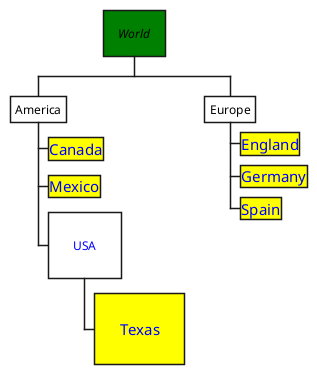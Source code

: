{
  "sha1": "f242stc07sn8sp68g48tmuez7i322ip",
  "insertion": {
    "when": "2024-06-01T09:03:05.438Z",
    "user": "plantuml@gmail.com"
  }
}
@startwbs
<style>
wbsDiagram {
  node {
    Padding 5
    Margin 15
    BackGroundColor white
  }

  rootNode {
    Padding 15
    FontStyle Italic
    BackGroundColor green
  }

  leafNode {
    Padding 1
    BackGroundColor yellow
    FontColor blue
    FontSize 15
  }

  .europeStyle {
  node {
    Margin 10
  }

  leafNode {
    FontColor red
    FontSize 20
  }
  }

  .usaStyle * {
  node {
      Padding 25
  }
  FontColor Blue
  }
}
</style>

* World
** America
*** Canada
*** Mexico
*** USA <<usaStyle>>
**** Texas
** Europe <<europeStyle>>
*** England
*** Germany
*** Spain
@endwbs
